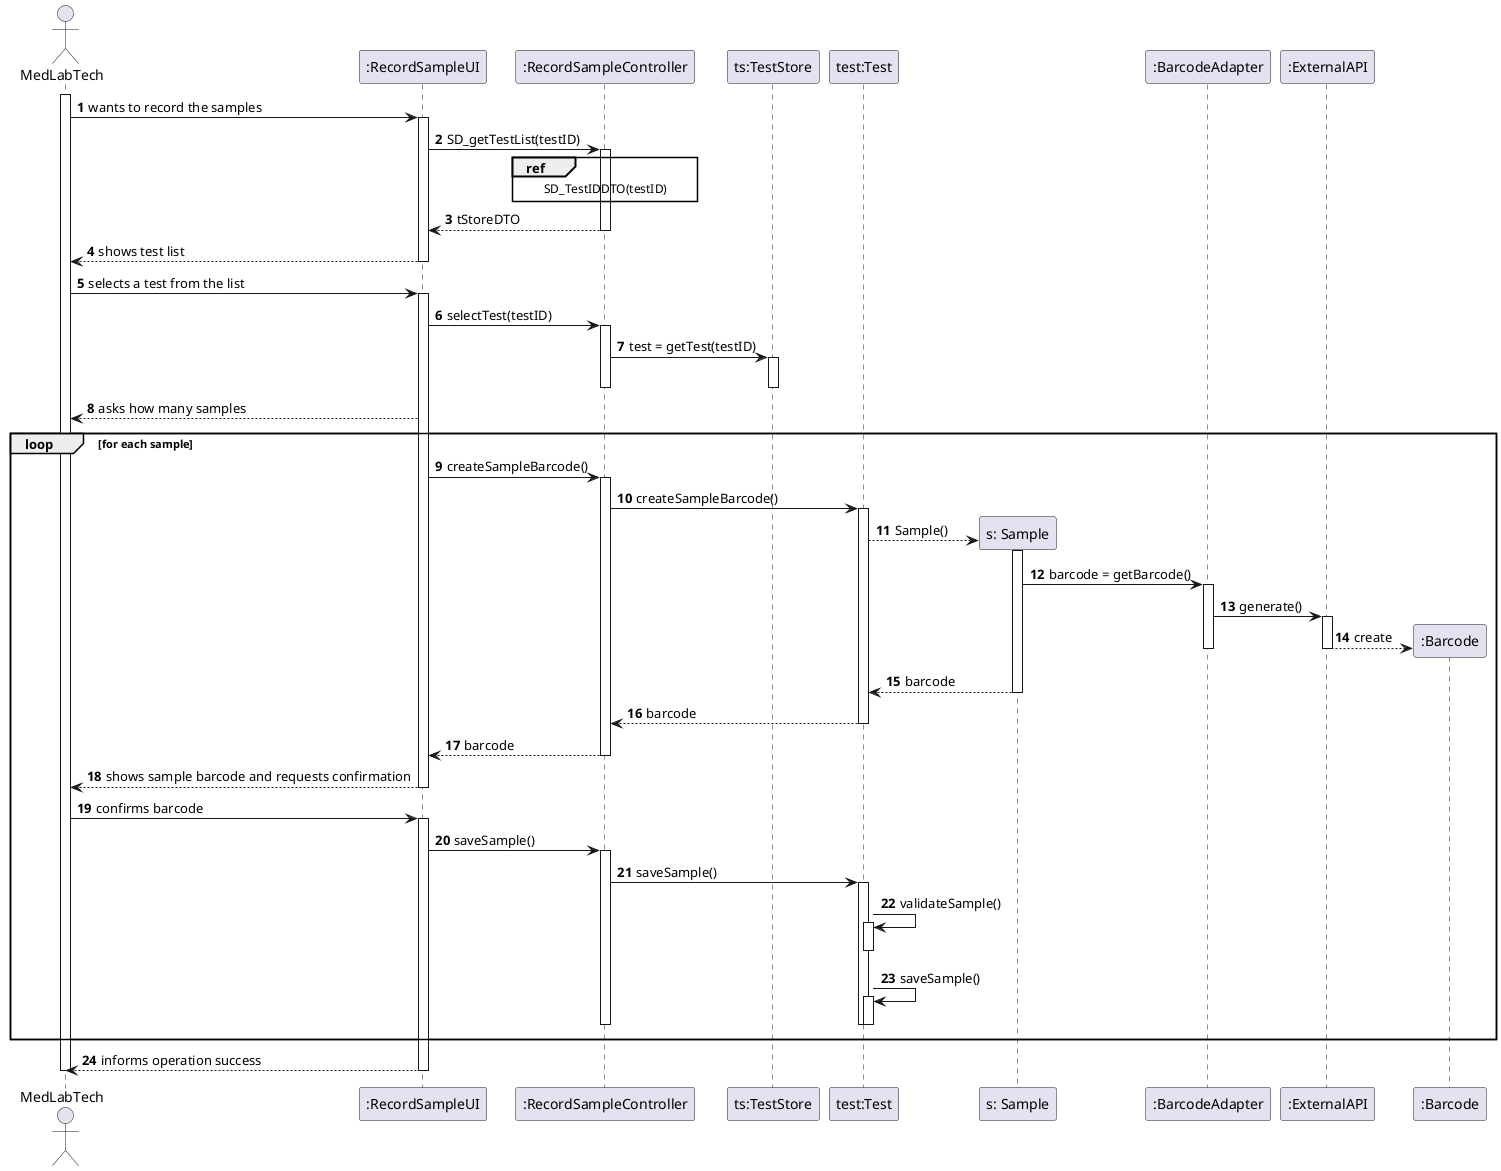 @startuml
autonumber
actor MedLabTech as MLT
participant ":RecordSampleUI" as UI
participant ":RecordSampleController" as CTRL
participant "ts:TestStore" as TT
participant "test:Test" as t
participant "s: Sample" as S
participant ":BarcodeAdapter" as Bc
participant ":ExternalAPI" as Ea
participant ":Barcode" as Bar

activate MLT
MLT -> UI: wants to record the samples
activate UI
UI -> CTRL : SD_getTestList(testID)
ref over CTRL: SD_TestIDDTO(testID)
activate CTRL
CTRL --> UI: tStoreDTO
deactivate CTRL

UI --> MLT: shows test list
deactivate UI
MLT -> UI: selects a test from the list
activate UI
UI -> CTRL: selectTest(testID)
activate CTRL
CTRL -> TT:test = getTest(testID)
activate TT
deactivate
deactivate
UI --> MLT: asks how many samples
loop for each sample
UI -> CTRL: createSampleBarcode()
activate CTRL
CTRL -> t: createSampleBarcode()
activate t
t --> S**: Sample()
activate S
S -> Bc: barcode = getBarcode()
activate Bc
Bc -> Ea: generate()
activate Ea
Ea --> Bar** :create
deactivate Ea
deactivate Bc
return barcode
return barcode
return barcode
deactivate S
deactivate t
deactivate CTRL

UI --> MLT: shows sample barcode and requests confirmation
deactivate UI

deactivate UI
deactivate CTRL
deactivate CTRL
MLT -> UI: confirms barcode
activate UI
UI -> CTRL: saveSample()
activate CTRL
CTRL -> t: saveSample()
activate t
t -> t: validateSample()
activate t
deactivate
t -> t: saveSample()
activate t
deactivate
deactivate t
deactivate CTRL
end
UI --> MLT: informs operation success
deactivate UI
deactivate MLT
@enduml